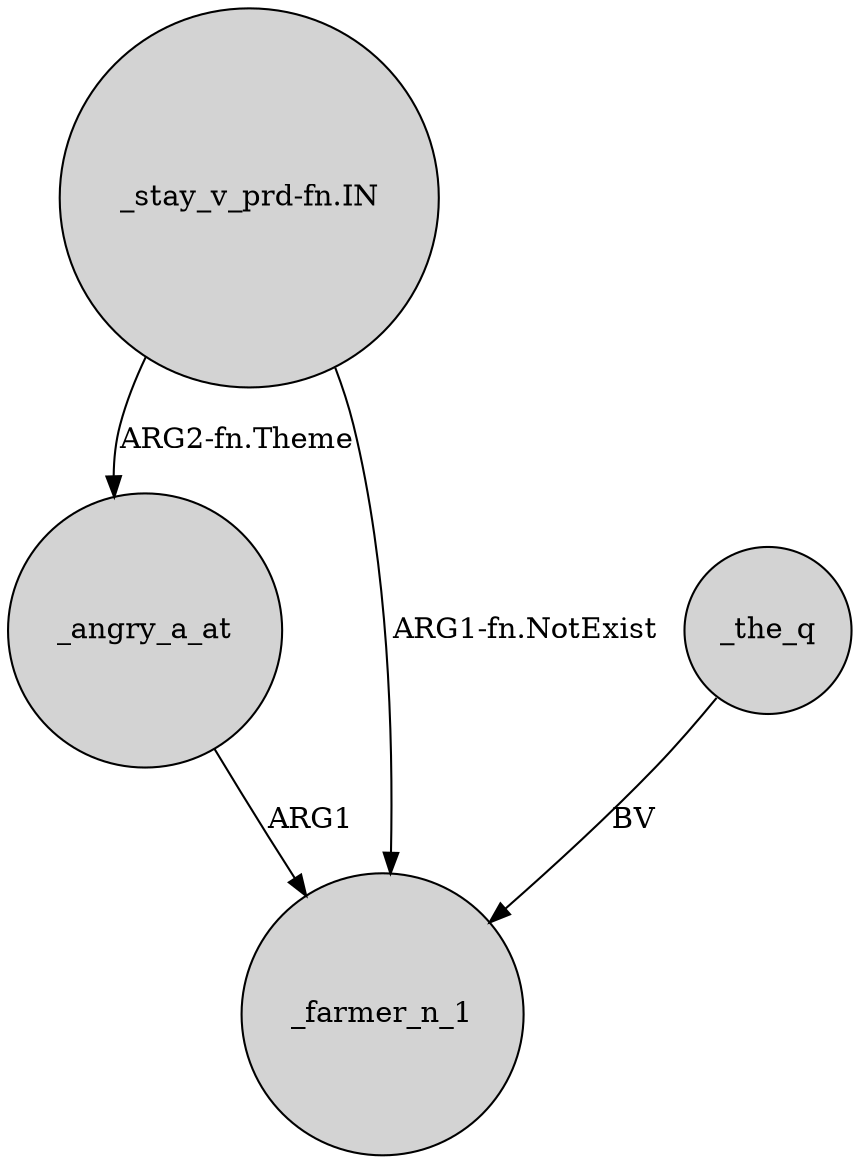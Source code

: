 digraph {
	node [shape=circle style=filled]
	"_stay_v_prd-fn.IN" -> _angry_a_at [label="ARG2-fn.Theme"]
	"_stay_v_prd-fn.IN" -> _farmer_n_1 [label="ARG1-fn.NotExist"]
	_the_q -> _farmer_n_1 [label=BV]
	_angry_a_at -> _farmer_n_1 [label=ARG1]
}
